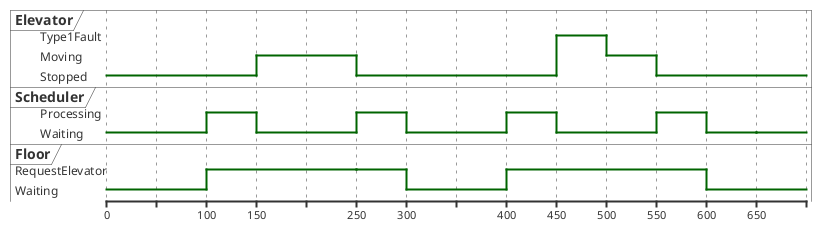 @startuml
robust "Elevator" as EL
robust "Scheduler" as SC
robust "Floor" as FL

@0
EL is Stopped
SC is Waiting
FL is Waiting
@100
SC is Processing
FL is RequestElevator
@150
EL is Moving
SC is Waiting
@250
EL is Stopped
SC is Processing
FL is RequestElevator
@300
SC is Waiting
FL is Waiting
@400
SC is Processing
FL is RequestElevator
@450
EL is Type1Fault
SC is Waiting
@500
EL is Moving
@550
EL is Stopped
SC is Processing
@600
FL is Waiting
SC is Waiting
@650
SC is Waiting
@enduml